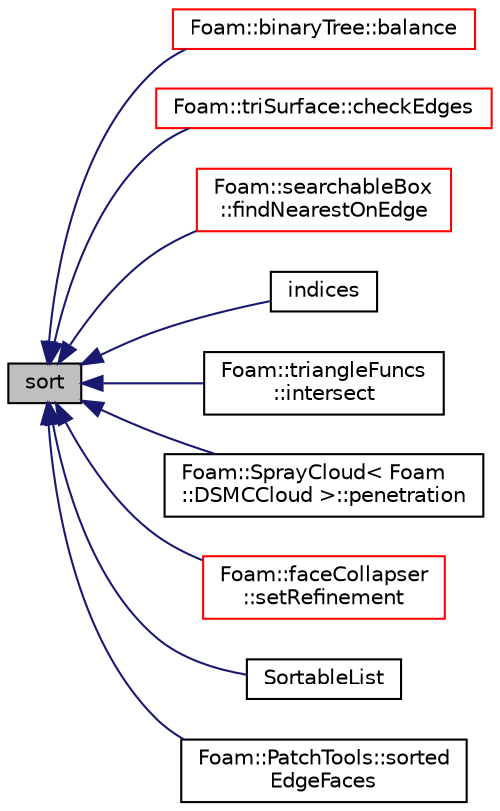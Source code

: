 digraph "sort"
{
  bgcolor="transparent";
  edge [fontname="Helvetica",fontsize="10",labelfontname="Helvetica",labelfontsize="10"];
  node [fontname="Helvetica",fontsize="10",shape=record];
  rankdir="LR";
  Node365 [label="sort",height=0.2,width=0.4,color="black", fillcolor="grey75", style="filled", fontcolor="black"];
  Node365 -> Node366 [dir="back",color="midnightblue",fontsize="10",style="solid",fontname="Helvetica"];
  Node366 [label="Foam::binaryTree::balance",height=0.2,width=0.4,color="red",URL="$a31121.html#aeceb989c9c8ba1acf0e2864e67351dc6",tooltip="Cheap balance function. "];
  Node365 -> Node368 [dir="back",color="midnightblue",fontsize="10",style="solid",fontname="Helvetica"];
  Node368 [label="Foam::triSurface::checkEdges",height=0.2,width=0.4,color="red",URL="$a31961.html#a90f5f9407a227d55df8fa9120de9f122",tooltip="Check triply (or more) connected edges. "];
  Node365 -> Node371 [dir="back",color="midnightblue",fontsize="10",style="solid",fontname="Helvetica"];
  Node371 [label="Foam::searchableBox\l::findNearestOnEdge",height=0.2,width=0.4,color="red",URL="$a26345.html#a945928aebbefd2d65c7cd3807020bb93",tooltip="Calculate nearest point on edge. "];
  Node365 -> Node374 [dir="back",color="midnightblue",fontsize="10",style="solid",fontname="Helvetica"];
  Node374 [label="indices",height=0.2,width=0.4,color="black",URL="$a27033.html#af7f267d40dff46ea35f042a1480b1442",tooltip="Return non-const access to the sorted indices. Updated every sort. "];
  Node365 -> Node375 [dir="back",color="midnightblue",fontsize="10",style="solid",fontname="Helvetica"];
  Node375 [label="Foam::triangleFuncs\l::intersect",height=0.2,width=0.4,color="black",URL="$a26657.html#a366aada8f77bed49087f5c97d30087b2",tooltip="Do triangles intersect. Return bool and set intersection segment. "];
  Node365 -> Node376 [dir="back",color="midnightblue",fontsize="10",style="solid",fontname="Helvetica"];
  Node376 [label="Foam::SprayCloud\< Foam\l::DSMCCloud \>::penetration",height=0.2,width=0.4,color="black",URL="$a25661.html#acabb7d90e498b652e912de7feeedf590",tooltip="Penetration for fraction [0-1] of the current total mass. "];
  Node365 -> Node377 [dir="back",color="midnightblue",fontsize="10",style="solid",fontname="Helvetica"];
  Node377 [label="Foam::faceCollapser\l::setRefinement",height=0.2,width=0.4,color="red",URL="$a22405.html#a4eb4757ecb940ebe87d1e45559d1bad1",tooltip="Collapse faces along endpoints. Play commands into. "];
  Node365 -> Node379 [dir="back",color="midnightblue",fontsize="10",style="solid",fontname="Helvetica"];
  Node379 [label="SortableList",height=0.2,width=0.4,color="black",URL="$a27033.html#ad466e8c0626f812225262613f1372919",tooltip="Construct from UList, sorting immediately. "];
  Node365 -> Node380 [dir="back",color="midnightblue",fontsize="10",style="solid",fontname="Helvetica"];
  Node380 [label="Foam::PatchTools::sorted\lEdgeFaces",height=0.2,width=0.4,color="black",URL="$a28681.html#a6f45385fbdbafd55b359508624f4e84f"];
}
